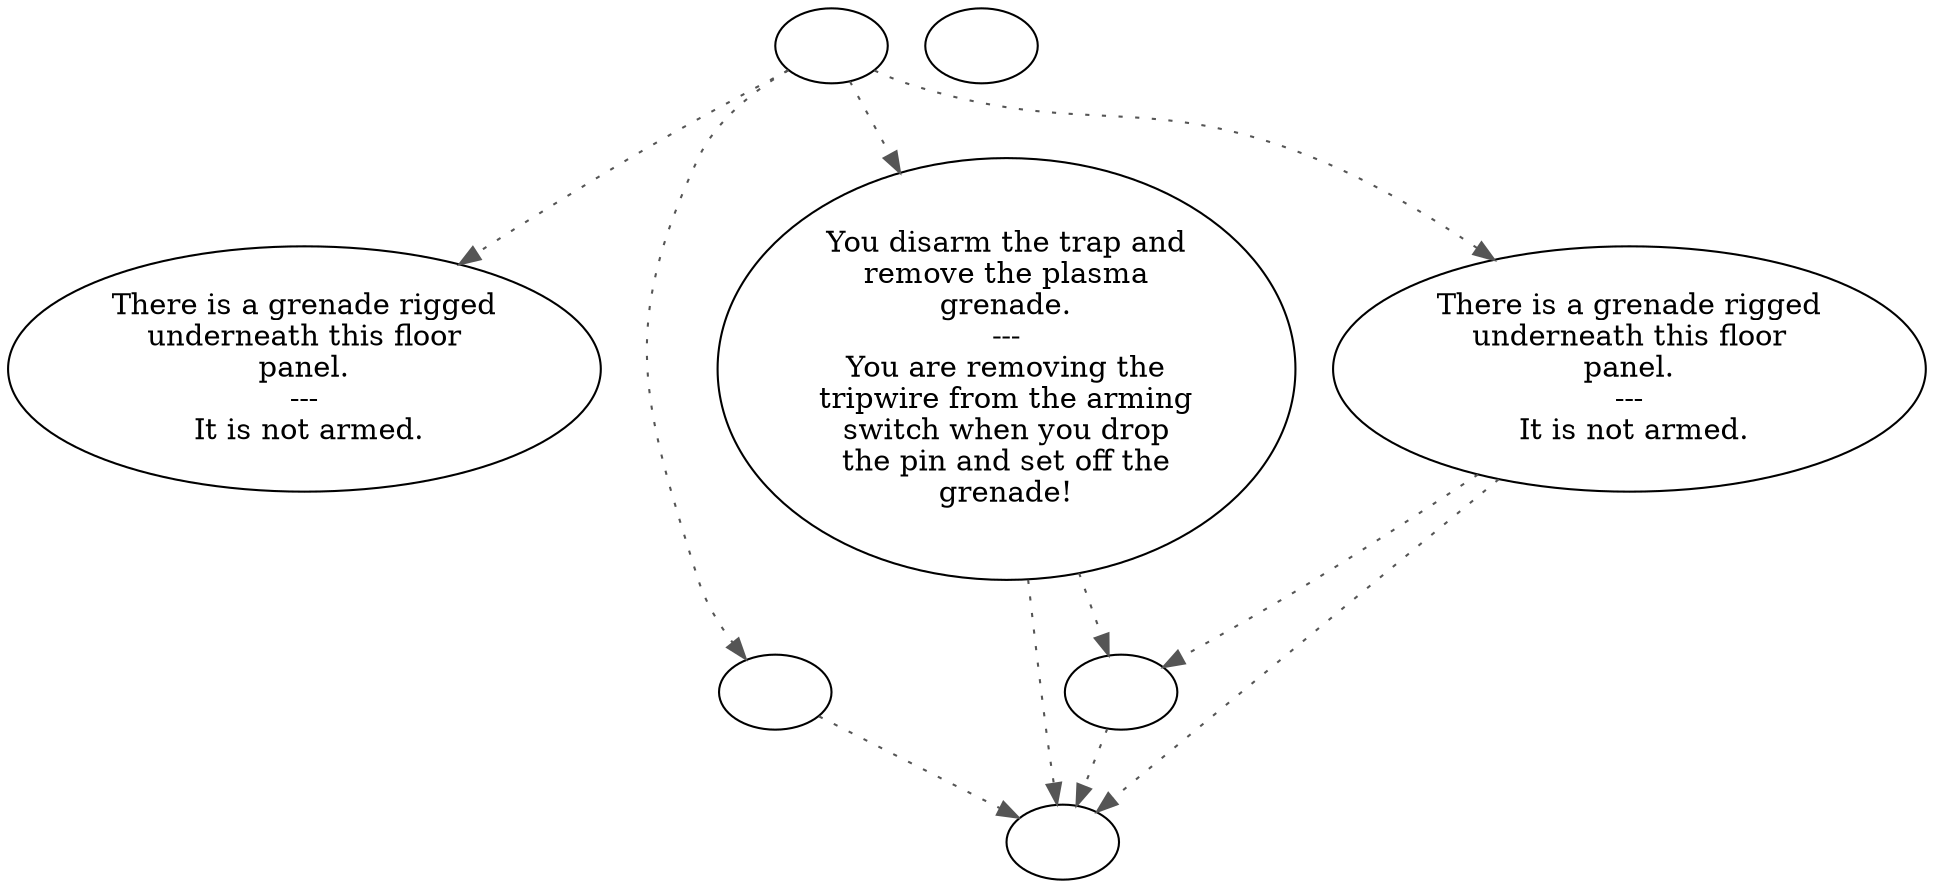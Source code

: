 digraph VBOOM {
  "start" [style=filled       fillcolor="#FFFFFF"       color="#000000"]
  "start" -> "description_p_proc" [style=dotted color="#555555"]
  "start" -> "look_at_p_proc" [style=dotted color="#555555"]
  "start" -> "use_skill_on_p_proc" [style=dotted color="#555555"]
  "start" -> "spatial_p_proc" [style=dotted color="#555555"]
  "start" [label=""]
  "description_p_proc" [style=filled       fillcolor="#FFFFFF"       color="#000000"]
  "description_p_proc" [label="There is a grenade rigged\nunderneath this floor\npanel.\n---\n It is not armed."]
  "look_at_p_proc" [style=filled       fillcolor="#FFFFFF"       color="#000000"]
  "look_at_p_proc" -> "deallocate" [style=dotted color="#555555"]
  "look_at_p_proc" [label=""]
  "spatial_p_proc" [style=filled       fillcolor="#FFFFFF"       color="#000000"]
  "spatial_p_proc" -> "deallocate" [style=dotted color="#555555"]
  "spatial_p_proc" -> "detonate" [style=dotted color="#555555"]
  "spatial_p_proc" [label="There is a grenade rigged\nunderneath this floor\npanel.\n---\n It is not armed."]
  "use_skill_on_p_proc" [style=filled       fillcolor="#FFFFFF"       color="#000000"]
  "use_skill_on_p_proc" -> "deallocate" [style=dotted color="#555555"]
  "use_skill_on_p_proc" -> "detonate" [style=dotted color="#555555"]
  "use_skill_on_p_proc" [label="You disarm the trap and\nremove the plasma\ngrenade.\n---\nYou are removing the\ntripwire from the arming\nswitch when you drop\nthe pin and set off the\ngrenade!"]
  "deallocate" [style=filled       fillcolor="#FFFFFF"       color="#000000"]
  "deallocate" [label=""]
  "detonate" [style=filled       fillcolor="#FFFFFF"       color="#000000"]
  "detonate" -> "deallocate" [style=dotted color="#555555"]
  "detonate" [label=""]
  "plasma_death" [style=filled       fillcolor="#FFFFFF"       color="#000000"]
  "plasma_death" [label=""]
}